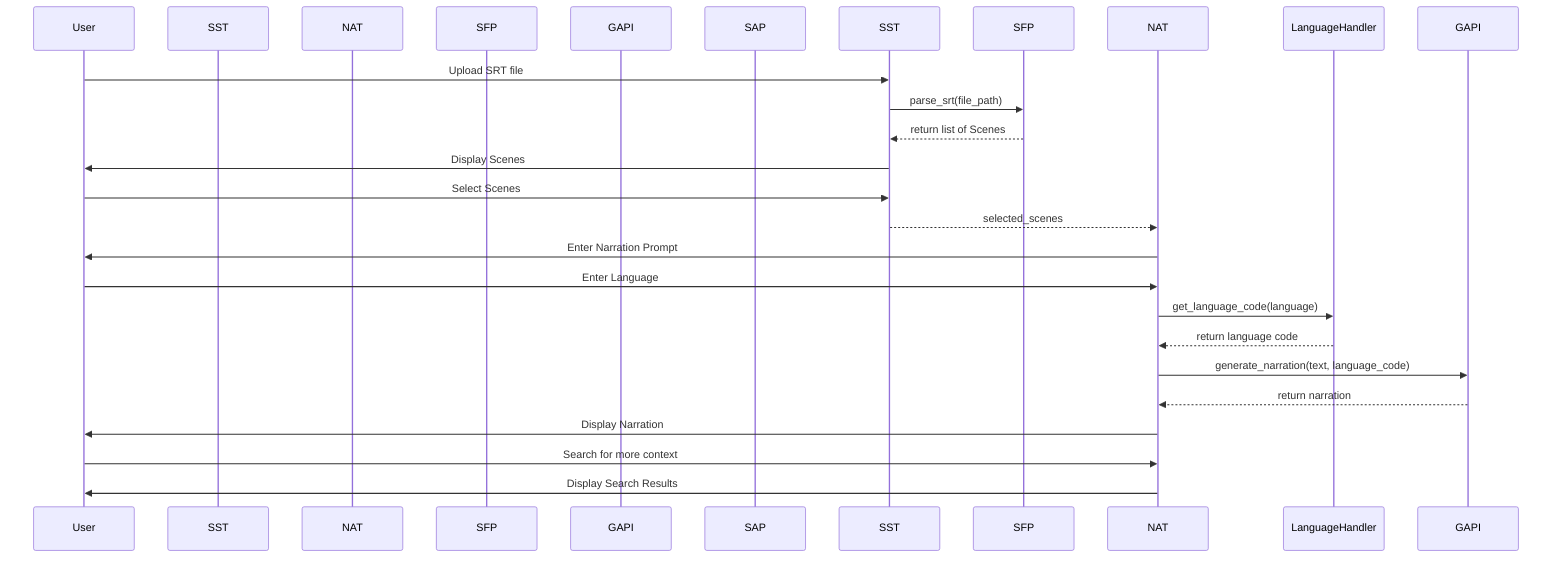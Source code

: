 sequenceDiagram
    participant User as User
    participant SceneSelectionTool as SST
    participant NarrationAdditionTool as NAT
    participant SRTFileParser as SFP
    participant GeminiAPI as GAPI
    participant SerperAPI as SAP
    User->>SST: Upload SRT file
    SST->>SFP: parse_srt(file_path)
    SFP-->>SST: return list of Scenes
    SST->>User: Display Scenes
    User->>SST: Select Scenes
    SST-->>NAT: selected_scenes
    NAT->>User: Enter Narration Prompt
    User->>NAT: Enter Language
    NAT->>LanguageHandler: get_language_code(language)
    LanguageHandler-->>NAT: return language code
    NAT->>GAPI: generate_narration(text, language_code)
    GAPI-->>NAT: return narration
    NAT->>User: Display Narration
    User->>NAT: Search for more context
    NAT->>User: Display Search Results